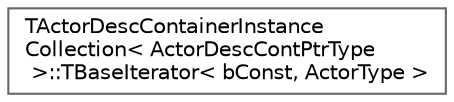 digraph "Graphical Class Hierarchy"
{
 // INTERACTIVE_SVG=YES
 // LATEX_PDF_SIZE
  bgcolor="transparent";
  edge [fontname=Helvetica,fontsize=10,labelfontname=Helvetica,labelfontsize=10];
  node [fontname=Helvetica,fontsize=10,shape=box,height=0.2,width=0.4];
  rankdir="LR";
  Node0 [id="Node000000",label="TActorDescContainerInstance\lCollection\< ActorDescContPtrType\l \>::TBaseIterator\< bConst, ActorType \>",height=0.2,width=0.4,color="grey40", fillcolor="white", style="filled",URL="$dd/da4/classTActorDescContainerInstanceCollection_1_1TBaseIterator.html",tooltip=" "];
}
